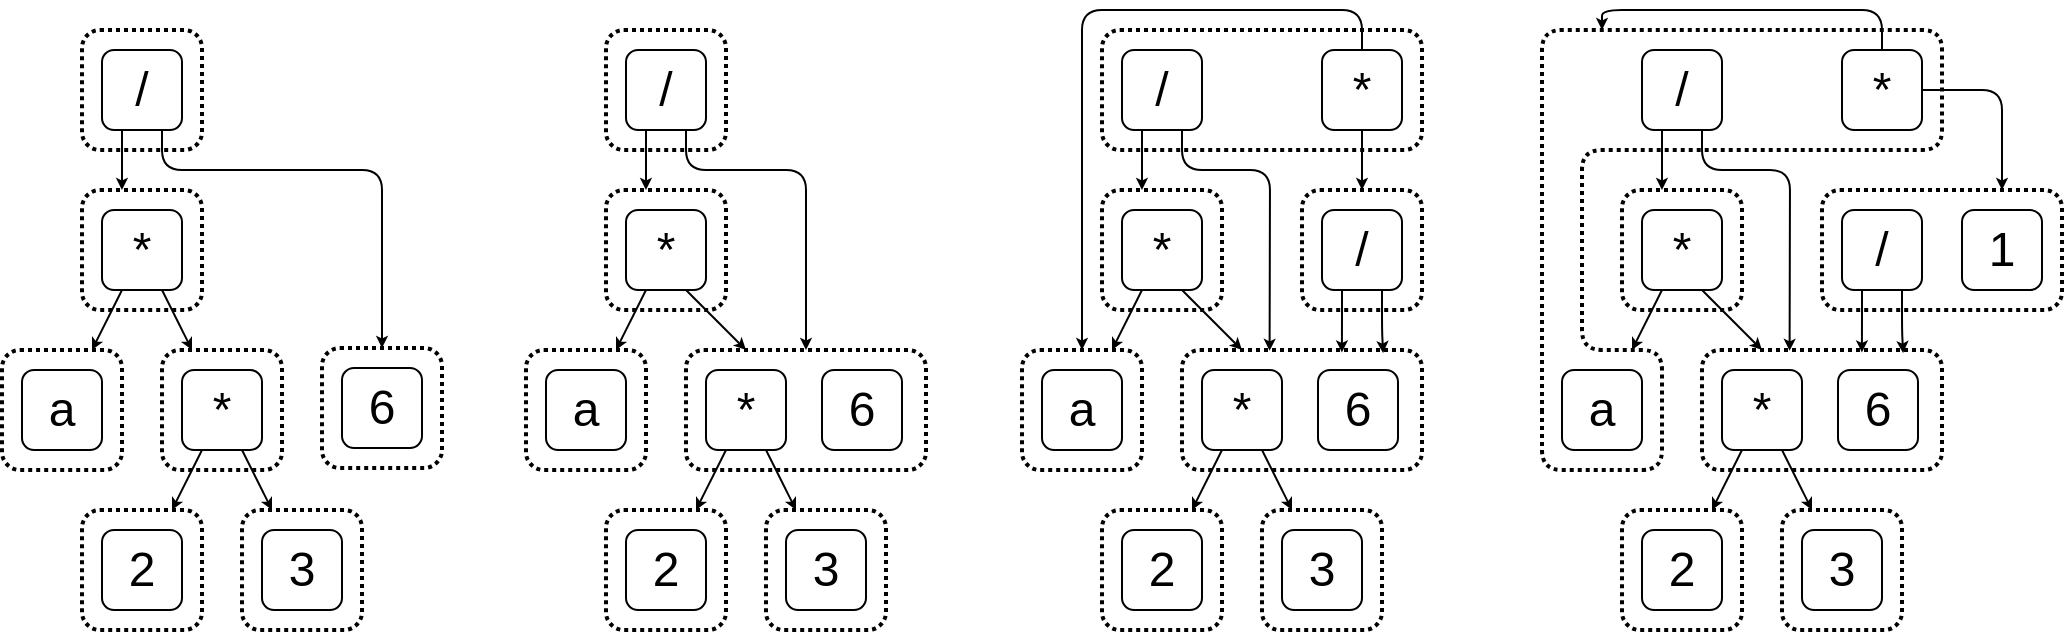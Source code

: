 <mxfile version="14.4.4" type="device"><diagram id="xNKCYX4E8J_99azMfX-B" name="Page-1"><mxGraphModel dx="1640" dy="331" grid="1" gridSize="10" guides="1" tooltips="1" connect="1" arrows="1" fold="1" page="1" pageScale="1" pageWidth="850" pageHeight="1100" math="0" shadow="0"><root><mxCell id="0"/><mxCell id="1" parent="0"/><mxCell id="J8E94jdNzWXrNc1JOoXC-32" value="" style="group" parent="1" vertex="1" connectable="0"><mxGeometry x="-80" y="120" width="140" height="230" as="geometry"/></mxCell><mxCell id="J8E94jdNzWXrNc1JOoXC-1" value="" style="rounded=1;whiteSpace=wrap;html=1;fillColor=none;dashed=1;dashPattern=1 1;strokeWidth=2;" parent="J8E94jdNzWXrNc1JOoXC-32" vertex="1"><mxGeometry y="160" width="60" height="60" as="geometry"/></mxCell><mxCell id="J8E94jdNzWXrNc1JOoXC-2" value="" style="rounded=1;whiteSpace=wrap;html=1;fillColor=none;dashed=1;dashPattern=1 1;strokeWidth=2;" parent="J8E94jdNzWXrNc1JOoXC-32" vertex="1"><mxGeometry x="80" y="160" width="60" height="60" as="geometry"/></mxCell><mxCell id="J8E94jdNzWXrNc1JOoXC-3" value="" style="rounded=1;whiteSpace=wrap;html=1;fillColor=none;dashed=1;dashPattern=1 1;strokeWidth=2;" parent="J8E94jdNzWXrNc1JOoXC-32" vertex="1"><mxGeometry x="40" width="60" height="60" as="geometry"/></mxCell><mxCell id="J8E94jdNzWXrNc1JOoXC-4" value="" style="rounded=1;whiteSpace=wrap;html=1;fillColor=none;dashed=1;dashPattern=1 1;strokeWidth=2;" parent="J8E94jdNzWXrNc1JOoXC-32" vertex="1"><mxGeometry x="40" y="80" width="60" height="60" as="geometry"/></mxCell><mxCell id="J8E94jdNzWXrNc1JOoXC-6" value="&lt;font style=&quot;font-size: 24px;&quot;&gt;/&lt;/font&gt;" style="rounded=1;whiteSpace=wrap;html=1;fontSize=24;verticalAlign=middle;" parent="J8E94jdNzWXrNc1JOoXC-32" vertex="1"><mxGeometry x="50" y="10" width="40" height="40" as="geometry"/></mxCell><mxCell id="J8E94jdNzWXrNc1JOoXC-7" value="&lt;font style=&quot;font-size: 24px;&quot;&gt;a&lt;/font&gt;" style="rounded=1;whiteSpace=wrap;html=1;fontSize=24;verticalAlign=middle;" parent="J8E94jdNzWXrNc1JOoXC-32" vertex="1"><mxGeometry x="10" y="170" width="40" height="40" as="geometry"/></mxCell><mxCell id="J8E94jdNzWXrNc1JOoXC-8" value="*" style="rounded=1;whiteSpace=wrap;html=1;fontSize=24;verticalAlign=middle;" parent="J8E94jdNzWXrNc1JOoXC-32" vertex="1"><mxGeometry x="50" y="90" width="40" height="40" as="geometry"/></mxCell><mxCell id="J8E94jdNzWXrNc1JOoXC-9" value="*" style="rounded=1;whiteSpace=wrap;html=1;fontSize=24;verticalAlign=middle;" parent="J8E94jdNzWXrNc1JOoXC-32" vertex="1"><mxGeometry x="90" y="170" width="40" height="40" as="geometry"/></mxCell><mxCell id="J8E94jdNzWXrNc1JOoXC-10" value="" style="endArrow=classic;html=1;strokeWidth=1;exitX=0.25;exitY=1;exitDx=0;exitDy=0;endSize=3;" parent="J8E94jdNzWXrNc1JOoXC-32" source="J8E94jdNzWXrNc1JOoXC-8" target="J8E94jdNzWXrNc1JOoXC-1" edge="1"><mxGeometry width="50" height="50" relative="1" as="geometry"><mxPoint x="85" y="140" as="sourcePoint"/><mxPoint x="89.5" y="190" as="targetPoint"/></mxGeometry></mxCell><mxCell id="J8E94jdNzWXrNc1JOoXC-11" value="" style="endArrow=classic;html=1;strokeWidth=1;exitX=0.75;exitY=1;exitDx=0;exitDy=0;endSize=3;" parent="J8E94jdNzWXrNc1JOoXC-32" source="J8E94jdNzWXrNc1JOoXC-8" target="J8E94jdNzWXrNc1JOoXC-2" edge="1"><mxGeometry width="50" height="50" relative="1" as="geometry"><mxPoint x="100" y="140" as="sourcePoint"/><mxPoint x="67.02" y="178.98" as="targetPoint"/></mxGeometry></mxCell><mxCell id="J8E94jdNzWXrNc1JOoXC-12" value="" style="endArrow=classic;html=1;strokeWidth=1;exitX=0.25;exitY=1;exitDx=0;exitDy=0;endSize=3;entryX=0.333;entryY=0;entryDx=0;entryDy=0;entryPerimeter=0;" parent="J8E94jdNzWXrNc1JOoXC-32" source="J8E94jdNzWXrNc1JOoXC-6" target="J8E94jdNzWXrNc1JOoXC-4" edge="1"><mxGeometry width="50" height="50" relative="1" as="geometry"><mxPoint x="130" y="140" as="sourcePoint"/><mxPoint x="107.02" y="168.98" as="targetPoint"/></mxGeometry></mxCell><mxCell id="BcixgYx7239swEnMogi3-2" value="" style="rounded=1;whiteSpace=wrap;html=1;fillColor=none;dashed=1;dashPattern=1 1;strokeWidth=2;" vertex="1" parent="1"><mxGeometry x="80" y="279" width="60" height="60" as="geometry"/></mxCell><mxCell id="BcixgYx7239swEnMogi3-3" value="&lt;font style=&quot;font-size: 24px&quot;&gt;6&lt;/font&gt;" style="rounded=1;whiteSpace=wrap;html=1;fontSize=24;verticalAlign=middle;" vertex="1" parent="1"><mxGeometry x="90" y="289" width="40" height="40" as="geometry"/></mxCell><mxCell id="BcixgYx7239swEnMogi3-5" value="" style="rounded=1;whiteSpace=wrap;html=1;fillColor=none;dashed=1;dashPattern=1 1;strokeWidth=2;" vertex="1" parent="1"><mxGeometry x="-40" y="360" width="60" height="60" as="geometry"/></mxCell><mxCell id="BcixgYx7239swEnMogi3-6" value="2" style="rounded=1;whiteSpace=wrap;html=1;fontSize=24;verticalAlign=middle;" vertex="1" parent="1"><mxGeometry x="-30" y="370" width="40" height="40" as="geometry"/></mxCell><mxCell id="J8E94jdNzWXrNc1JOoXC-5" style="edgeStyle=none;orthogonalLoop=1;jettySize=auto;html=1;exitX=0.75;exitY=1;exitDx=0;exitDy=0;strokeColor=#000000;rounded=1;endSize=3;entryX=0.5;entryY=0;entryDx=0;entryDy=0;" parent="1" source="J8E94jdNzWXrNc1JOoXC-6" target="BcixgYx7239swEnMogi3-2" edge="1"><mxGeometry relative="1" as="geometry"><mxPoint x="164.79" y="205.933" as="targetPoint"/><Array as="points"><mxPoint y="190"/><mxPoint x="110" y="190"/></Array></mxGeometry></mxCell><mxCell id="BcixgYx7239swEnMogi3-8" value="" style="rounded=1;whiteSpace=wrap;html=1;fillColor=none;dashed=1;dashPattern=1 1;strokeWidth=2;" vertex="1" parent="1"><mxGeometry x="40" y="360" width="60" height="60" as="geometry"/></mxCell><mxCell id="BcixgYx7239swEnMogi3-9" value="3" style="rounded=1;whiteSpace=wrap;html=1;fontSize=24;verticalAlign=middle;" vertex="1" parent="1"><mxGeometry x="50" y="370" width="40" height="40" as="geometry"/></mxCell><mxCell id="BcixgYx7239swEnMogi3-12" value="" style="endArrow=classic;html=1;strokeWidth=1;exitX=0.25;exitY=1;exitDx=0;exitDy=0;endSize=3;entryX=0.75;entryY=0;entryDx=0;entryDy=0;" edge="1" parent="1" source="J8E94jdNzWXrNc1JOoXC-9" target="BcixgYx7239swEnMogi3-5"><mxGeometry width="50" height="50" relative="1" as="geometry"><mxPoint x="-17.5" y="330" as="sourcePoint"/><mxPoint x="-2.5" y="360" as="targetPoint"/></mxGeometry></mxCell><mxCell id="BcixgYx7239swEnMogi3-13" value="" style="endArrow=classic;html=1;strokeWidth=1;endSize=3;exitX=0.75;exitY=1;exitDx=0;exitDy=0;" edge="1" parent="1" source="J8E94jdNzWXrNc1JOoXC-9" target="BcixgYx7239swEnMogi3-8"><mxGeometry width="50" height="50" relative="1" as="geometry"><mxPoint x="50" y="339" as="sourcePoint"/><mxPoint x="60" y="360" as="targetPoint"/></mxGeometry></mxCell><mxCell id="BcixgYx7239swEnMogi3-15" value="" style="group" vertex="1" connectable="0" parent="1"><mxGeometry x="202" y="120" width="220" height="230" as="geometry"/></mxCell><mxCell id="BcixgYx7239swEnMogi3-16" value="" style="rounded=1;whiteSpace=wrap;html=1;fillColor=none;dashed=1;dashPattern=1 1;strokeWidth=2;" vertex="1" parent="BcixgYx7239swEnMogi3-15"><mxGeometry x="-20" y="160" width="60" height="60" as="geometry"/></mxCell><mxCell id="BcixgYx7239swEnMogi3-17" value="" style="rounded=1;whiteSpace=wrap;html=1;fillColor=none;dashed=1;dashPattern=1 1;strokeWidth=2;" vertex="1" parent="BcixgYx7239swEnMogi3-15"><mxGeometry x="60" y="160" width="120" height="60" as="geometry"/></mxCell><mxCell id="BcixgYx7239swEnMogi3-18" value="" style="rounded=1;whiteSpace=wrap;html=1;fillColor=none;dashed=1;dashPattern=1 1;strokeWidth=2;" vertex="1" parent="BcixgYx7239swEnMogi3-15"><mxGeometry x="20" width="60" height="60" as="geometry"/></mxCell><mxCell id="BcixgYx7239swEnMogi3-19" value="" style="rounded=1;whiteSpace=wrap;html=1;fillColor=none;dashed=1;dashPattern=1 1;strokeWidth=2;" vertex="1" parent="BcixgYx7239swEnMogi3-15"><mxGeometry x="20" y="80" width="60" height="60" as="geometry"/></mxCell><mxCell id="BcixgYx7239swEnMogi3-20" value="&lt;font style=&quot;font-size: 24px;&quot;&gt;/&lt;/font&gt;" style="rounded=1;whiteSpace=wrap;html=1;fontSize=24;verticalAlign=middle;" vertex="1" parent="BcixgYx7239swEnMogi3-15"><mxGeometry x="30" y="10" width="40" height="40" as="geometry"/></mxCell><mxCell id="BcixgYx7239swEnMogi3-21" value="&lt;font style=&quot;font-size: 24px;&quot;&gt;a&lt;/font&gt;" style="rounded=1;whiteSpace=wrap;html=1;fontSize=24;verticalAlign=middle;" vertex="1" parent="BcixgYx7239swEnMogi3-15"><mxGeometry x="-10" y="170" width="40" height="40" as="geometry"/></mxCell><mxCell id="BcixgYx7239swEnMogi3-22" value="*" style="rounded=1;whiteSpace=wrap;html=1;fontSize=24;verticalAlign=middle;" vertex="1" parent="BcixgYx7239swEnMogi3-15"><mxGeometry x="30" y="90" width="40" height="40" as="geometry"/></mxCell><mxCell id="BcixgYx7239swEnMogi3-23" value="*" style="rounded=1;whiteSpace=wrap;html=1;fontSize=24;verticalAlign=middle;" vertex="1" parent="BcixgYx7239swEnMogi3-15"><mxGeometry x="70" y="170" width="40" height="40" as="geometry"/></mxCell><mxCell id="BcixgYx7239swEnMogi3-24" value="" style="endArrow=classic;html=1;strokeWidth=1;exitX=0.25;exitY=1;exitDx=0;exitDy=0;endSize=3;" edge="1" parent="BcixgYx7239swEnMogi3-15" source="BcixgYx7239swEnMogi3-22" target="BcixgYx7239swEnMogi3-16"><mxGeometry width="50" height="50" relative="1" as="geometry"><mxPoint x="65" y="140" as="sourcePoint"/><mxPoint x="69.5" y="190" as="targetPoint"/></mxGeometry></mxCell><mxCell id="BcixgYx7239swEnMogi3-25" value="" style="endArrow=classic;html=1;strokeWidth=1;exitX=0.75;exitY=1;exitDx=0;exitDy=0;endSize=3;" edge="1" parent="BcixgYx7239swEnMogi3-15" source="BcixgYx7239swEnMogi3-22" target="BcixgYx7239swEnMogi3-17"><mxGeometry width="50" height="50" relative="1" as="geometry"><mxPoint x="80" y="140" as="sourcePoint"/><mxPoint x="47.02" y="178.98" as="targetPoint"/></mxGeometry></mxCell><mxCell id="BcixgYx7239swEnMogi3-26" value="" style="endArrow=classic;html=1;strokeWidth=1;exitX=0.25;exitY=1;exitDx=0;exitDy=0;endSize=3;entryX=0.333;entryY=0;entryDx=0;entryDy=0;entryPerimeter=0;" edge="1" parent="BcixgYx7239swEnMogi3-15" source="BcixgYx7239swEnMogi3-20" target="BcixgYx7239swEnMogi3-19"><mxGeometry width="50" height="50" relative="1" as="geometry"><mxPoint x="110" y="140" as="sourcePoint"/><mxPoint x="87.02" y="168.98" as="targetPoint"/></mxGeometry></mxCell><mxCell id="BcixgYx7239swEnMogi3-29" value="&lt;font style=&quot;font-size: 24px&quot;&gt;6&lt;/font&gt;" style="rounded=1;whiteSpace=wrap;html=1;fontSize=24;verticalAlign=middle;" vertex="1" parent="BcixgYx7239swEnMogi3-15"><mxGeometry x="128" y="170" width="40" height="40" as="geometry"/></mxCell><mxCell id="BcixgYx7239swEnMogi3-34" style="edgeStyle=none;orthogonalLoop=1;jettySize=auto;html=1;exitX=0.75;exitY=1;exitDx=0;exitDy=0;strokeColor=#000000;rounded=1;endSize=3;entryX=0.5;entryY=0;entryDx=0;entryDy=0;" edge="1" parent="BcixgYx7239swEnMogi3-15" source="BcixgYx7239swEnMogi3-20" target="BcixgYx7239swEnMogi3-17"><mxGeometry relative="1" as="geometry"><mxPoint x="170" y="159" as="targetPoint"/><Array as="points"><mxPoint x="60" y="70"/><mxPoint x="120" y="70"/></Array></mxGeometry></mxCell><mxCell id="BcixgYx7239swEnMogi3-31" value="" style="rounded=1;whiteSpace=wrap;html=1;fillColor=none;dashed=1;dashPattern=1 1;strokeWidth=2;" vertex="1" parent="1"><mxGeometry x="222" y="360" width="60" height="60" as="geometry"/></mxCell><mxCell id="BcixgYx7239swEnMogi3-32" value="2" style="rounded=1;whiteSpace=wrap;html=1;fontSize=24;verticalAlign=middle;" vertex="1" parent="1"><mxGeometry x="232" y="370" width="40" height="40" as="geometry"/></mxCell><mxCell id="BcixgYx7239swEnMogi3-35" value="" style="rounded=1;whiteSpace=wrap;html=1;fillColor=none;dashed=1;dashPattern=1 1;strokeWidth=2;" vertex="1" parent="1"><mxGeometry x="302" y="360" width="60" height="60" as="geometry"/></mxCell><mxCell id="BcixgYx7239swEnMogi3-36" value="3" style="rounded=1;whiteSpace=wrap;html=1;fontSize=24;verticalAlign=middle;" vertex="1" parent="1"><mxGeometry x="312" y="370" width="40" height="40" as="geometry"/></mxCell><mxCell id="BcixgYx7239swEnMogi3-38" value="" style="endArrow=classic;html=1;strokeWidth=1;exitX=0.25;exitY=1;exitDx=0;exitDy=0;endSize=3;entryX=0.75;entryY=0;entryDx=0;entryDy=0;" edge="1" parent="1" source="BcixgYx7239swEnMogi3-23" target="BcixgYx7239swEnMogi3-31"><mxGeometry width="50" height="50" relative="1" as="geometry"><mxPoint x="244.5" y="330" as="sourcePoint"/><mxPoint x="259.5" y="360" as="targetPoint"/></mxGeometry></mxCell><mxCell id="BcixgYx7239swEnMogi3-39" value="" style="endArrow=classic;html=1;strokeWidth=1;endSize=3;exitX=0.75;exitY=1;exitDx=0;exitDy=0;" edge="1" parent="1" source="BcixgYx7239swEnMogi3-23" target="BcixgYx7239swEnMogi3-35"><mxGeometry width="50" height="50" relative="1" as="geometry"><mxPoint x="312" y="339" as="sourcePoint"/><mxPoint x="322" y="360" as="targetPoint"/></mxGeometry></mxCell><mxCell id="BcixgYx7239swEnMogi3-41" value="" style="group" vertex="1" connectable="0" parent="1"><mxGeometry x="430" y="120" width="220" height="230" as="geometry"/></mxCell><mxCell id="BcixgYx7239swEnMogi3-42" value="" style="rounded=1;whiteSpace=wrap;html=1;fillColor=none;dashed=1;dashPattern=1 1;strokeWidth=2;" vertex="1" parent="BcixgYx7239swEnMogi3-41"><mxGeometry y="160" width="60" height="60" as="geometry"/></mxCell><mxCell id="BcixgYx7239swEnMogi3-43" value="" style="rounded=1;whiteSpace=wrap;html=1;fillColor=none;dashed=1;dashPattern=1 1;strokeWidth=2;" vertex="1" parent="BcixgYx7239swEnMogi3-41"><mxGeometry x="80" y="160" width="120" height="60" as="geometry"/></mxCell><mxCell id="BcixgYx7239swEnMogi3-44" value="" style="rounded=1;whiteSpace=wrap;html=1;fillColor=none;dashed=1;dashPattern=1 1;strokeWidth=2;" vertex="1" parent="BcixgYx7239swEnMogi3-41"><mxGeometry x="40" width="160" height="60" as="geometry"/></mxCell><mxCell id="BcixgYx7239swEnMogi3-45" value="" style="rounded=1;whiteSpace=wrap;html=1;fillColor=none;dashed=1;dashPattern=1 1;strokeWidth=2;" vertex="1" parent="BcixgYx7239swEnMogi3-41"><mxGeometry x="40" y="80" width="60" height="60" as="geometry"/></mxCell><mxCell id="BcixgYx7239swEnMogi3-46" value="&lt;font style=&quot;font-size: 24px;&quot;&gt;/&lt;/font&gt;" style="rounded=1;whiteSpace=wrap;html=1;fontSize=24;verticalAlign=middle;" vertex="1" parent="BcixgYx7239swEnMogi3-41"><mxGeometry x="50" y="10" width="40" height="40" as="geometry"/></mxCell><mxCell id="BcixgYx7239swEnMogi3-47" value="&lt;font style=&quot;font-size: 24px;&quot;&gt;a&lt;/font&gt;" style="rounded=1;whiteSpace=wrap;html=1;fontSize=24;verticalAlign=middle;" vertex="1" parent="BcixgYx7239swEnMogi3-41"><mxGeometry x="10" y="170" width="40" height="40" as="geometry"/></mxCell><mxCell id="BcixgYx7239swEnMogi3-48" value="*" style="rounded=1;whiteSpace=wrap;html=1;fontSize=24;verticalAlign=middle;" vertex="1" parent="BcixgYx7239swEnMogi3-41"><mxGeometry x="50" y="90" width="40" height="40" as="geometry"/></mxCell><mxCell id="BcixgYx7239swEnMogi3-49" value="*" style="rounded=1;whiteSpace=wrap;html=1;fontSize=24;verticalAlign=middle;" vertex="1" parent="BcixgYx7239swEnMogi3-41"><mxGeometry x="90" y="170" width="40" height="40" as="geometry"/></mxCell><mxCell id="BcixgYx7239swEnMogi3-50" value="" style="endArrow=classic;html=1;strokeWidth=1;exitX=0.25;exitY=1;exitDx=0;exitDy=0;endSize=3;" edge="1" parent="BcixgYx7239swEnMogi3-41" source="BcixgYx7239swEnMogi3-48" target="BcixgYx7239swEnMogi3-42"><mxGeometry width="50" height="50" relative="1" as="geometry"><mxPoint x="85" y="140" as="sourcePoint"/><mxPoint x="89.5" y="190" as="targetPoint"/></mxGeometry></mxCell><mxCell id="BcixgYx7239swEnMogi3-51" value="" style="endArrow=classic;html=1;strokeWidth=1;exitX=0.75;exitY=1;exitDx=0;exitDy=0;endSize=3;" edge="1" parent="BcixgYx7239swEnMogi3-41" source="BcixgYx7239swEnMogi3-48" target="BcixgYx7239swEnMogi3-43"><mxGeometry width="50" height="50" relative="1" as="geometry"><mxPoint x="100" y="140" as="sourcePoint"/><mxPoint x="67.02" y="178.98" as="targetPoint"/></mxGeometry></mxCell><mxCell id="BcixgYx7239swEnMogi3-52" value="" style="endArrow=classic;html=1;strokeWidth=1;exitX=0.25;exitY=1;exitDx=0;exitDy=0;endSize=3;entryX=0.333;entryY=0;entryDx=0;entryDy=0;entryPerimeter=0;" edge="1" parent="BcixgYx7239swEnMogi3-41" source="BcixgYx7239swEnMogi3-46" target="BcixgYx7239swEnMogi3-45"><mxGeometry width="50" height="50" relative="1" as="geometry"><mxPoint x="130" y="140" as="sourcePoint"/><mxPoint x="107.02" y="168.98" as="targetPoint"/></mxGeometry></mxCell><mxCell id="BcixgYx7239swEnMogi3-54" value="&lt;font style=&quot;font-size: 24px&quot;&gt;6&lt;/font&gt;" style="rounded=1;whiteSpace=wrap;html=1;fontSize=24;verticalAlign=middle;" vertex="1" parent="BcixgYx7239swEnMogi3-41"><mxGeometry x="148" y="170" width="40" height="40" as="geometry"/></mxCell><mxCell id="BcixgYx7239swEnMogi3-55" style="edgeStyle=none;orthogonalLoop=1;jettySize=auto;html=1;exitX=0.75;exitY=1;exitDx=0;exitDy=0;strokeColor=#000000;rounded=1;endSize=3;entryX=0.365;entryY=0.007;entryDx=0;entryDy=0;entryPerimeter=0;" edge="1" parent="BcixgYx7239swEnMogi3-41" source="BcixgYx7239swEnMogi3-46" target="BcixgYx7239swEnMogi3-43"><mxGeometry relative="1" as="geometry"><mxPoint x="190" y="159" as="targetPoint"/><Array as="points"><mxPoint x="80" y="70"/><mxPoint x="124" y="70"/></Array></mxGeometry></mxCell><mxCell id="BcixgYx7239swEnMogi3-66" value="*" style="rounded=1;whiteSpace=wrap;html=1;fontSize=24;verticalAlign=middle;" vertex="1" parent="BcixgYx7239swEnMogi3-41"><mxGeometry x="150" y="10" width="40" height="40" as="geometry"/></mxCell><mxCell id="BcixgYx7239swEnMogi3-70" style="edgeStyle=none;orthogonalLoop=1;jettySize=auto;html=1;exitX=0.5;exitY=0;exitDx=0;exitDy=0;entryX=0.5;entryY=0;entryDx=0;entryDy=0;endSize=3;strokeWidth=1;" edge="1" parent="BcixgYx7239swEnMogi3-41" source="BcixgYx7239swEnMogi3-66" target="BcixgYx7239swEnMogi3-42"><mxGeometry relative="1" as="geometry"><Array as="points"><mxPoint x="170" y="-10"/><mxPoint x="30" y="-10"/></Array></mxGeometry></mxCell><mxCell id="BcixgYx7239swEnMogi3-72" value="" style="rounded=1;whiteSpace=wrap;html=1;fillColor=none;dashed=1;dashPattern=1 1;strokeWidth=2;" vertex="1" parent="BcixgYx7239swEnMogi3-41"><mxGeometry x="140" y="80" width="60" height="60" as="geometry"/></mxCell><mxCell id="BcixgYx7239swEnMogi3-73" value="&lt;font style=&quot;font-size: 24px;&quot;&gt;/&lt;/font&gt;" style="rounded=1;whiteSpace=wrap;html=1;fontSize=24;verticalAlign=middle;" vertex="1" parent="BcixgYx7239swEnMogi3-41"><mxGeometry x="150" y="90" width="40" height="40" as="geometry"/></mxCell><mxCell id="BcixgYx7239swEnMogi3-74" style="edgeStyle=none;orthogonalLoop=1;jettySize=auto;html=1;exitX=0.5;exitY=1;exitDx=0;exitDy=0;entryX=0.5;entryY=0;entryDx=0;entryDy=0;endSize=3;strokeWidth=1;" edge="1" parent="BcixgYx7239swEnMogi3-41" source="BcixgYx7239swEnMogi3-66" target="BcixgYx7239swEnMogi3-72"><mxGeometry relative="1" as="geometry"/></mxCell><mxCell id="BcixgYx7239swEnMogi3-76" style="edgeStyle=none;orthogonalLoop=1;jettySize=auto;html=1;exitX=0.75;exitY=1;exitDx=0;exitDy=0;entryX=0.838;entryY=0.026;entryDx=0;entryDy=0;endSize=3;strokeWidth=1;entryPerimeter=0;" edge="1" parent="BcixgYx7239swEnMogi3-41" source="BcixgYx7239swEnMogi3-73" target="BcixgYx7239swEnMogi3-43"><mxGeometry relative="1" as="geometry"><Array as="points"><mxPoint x="180" y="150"/></Array></mxGeometry></mxCell><mxCell id="BcixgYx7239swEnMogi3-75" style="edgeStyle=none;orthogonalLoop=1;jettySize=auto;html=1;exitX=0.25;exitY=1;exitDx=0;exitDy=0;endSize=3;strokeWidth=1;entryX=0.666;entryY=0.02;entryDx=0;entryDy=0;entryPerimeter=0;" edge="1" parent="BcixgYx7239swEnMogi3-41" source="BcixgYx7239swEnMogi3-73" target="BcixgYx7239swEnMogi3-43"><mxGeometry relative="1" as="geometry"><Array as="points"><mxPoint x="160" y="150"/></Array></mxGeometry></mxCell><mxCell id="BcixgYx7239swEnMogi3-57" value="" style="rounded=1;whiteSpace=wrap;html=1;fillColor=none;dashed=1;dashPattern=1 1;strokeWidth=2;" vertex="1" parent="1"><mxGeometry x="470" y="360" width="60" height="60" as="geometry"/></mxCell><mxCell id="BcixgYx7239swEnMogi3-58" value="2" style="rounded=1;whiteSpace=wrap;html=1;fontSize=24;verticalAlign=middle;" vertex="1" parent="1"><mxGeometry x="480" y="370" width="40" height="40" as="geometry"/></mxCell><mxCell id="BcixgYx7239swEnMogi3-60" value="" style="rounded=1;whiteSpace=wrap;html=1;fillColor=none;dashed=1;dashPattern=1 1;strokeWidth=2;" vertex="1" parent="1"><mxGeometry x="550" y="360" width="60" height="60" as="geometry"/></mxCell><mxCell id="BcixgYx7239swEnMogi3-61" value="3" style="rounded=1;whiteSpace=wrap;html=1;fontSize=24;verticalAlign=middle;" vertex="1" parent="1"><mxGeometry x="560" y="370" width="40" height="40" as="geometry"/></mxCell><mxCell id="BcixgYx7239swEnMogi3-63" value="" style="endArrow=classic;html=1;strokeWidth=1;exitX=0.25;exitY=1;exitDx=0;exitDy=0;endSize=3;entryX=0.75;entryY=0;entryDx=0;entryDy=0;" edge="1" parent="1" source="BcixgYx7239swEnMogi3-49" target="BcixgYx7239swEnMogi3-57"><mxGeometry width="50" height="50" relative="1" as="geometry"><mxPoint x="492.5" y="330" as="sourcePoint"/><mxPoint x="507.5" y="360" as="targetPoint"/></mxGeometry></mxCell><mxCell id="BcixgYx7239swEnMogi3-64" value="" style="endArrow=classic;html=1;strokeWidth=1;endSize=3;exitX=0.75;exitY=1;exitDx=0;exitDy=0;" edge="1" parent="1" source="BcixgYx7239swEnMogi3-49" target="BcixgYx7239swEnMogi3-60"><mxGeometry width="50" height="50" relative="1" as="geometry"><mxPoint x="560" y="339" as="sourcePoint"/><mxPoint x="570" y="360" as="targetPoint"/></mxGeometry></mxCell><mxCell id="BcixgYx7239swEnMogi3-78" value="" style="group" vertex="1" connectable="0" parent="1"><mxGeometry x="690" y="120" width="260" height="230" as="geometry"/></mxCell><mxCell id="BcixgYx7239swEnMogi3-80" value="" style="rounded=1;whiteSpace=wrap;html=1;fillColor=none;dashed=1;dashPattern=1 1;strokeWidth=2;" vertex="1" parent="BcixgYx7239swEnMogi3-78"><mxGeometry x="80" y="160" width="120" height="60" as="geometry"/></mxCell><mxCell id="BcixgYx7239swEnMogi3-82" value="" style="rounded=1;whiteSpace=wrap;html=1;fillColor=none;dashed=1;dashPattern=1 1;strokeWidth=2;" vertex="1" parent="BcixgYx7239swEnMogi3-78"><mxGeometry x="40" y="80" width="60" height="60" as="geometry"/></mxCell><mxCell id="BcixgYx7239swEnMogi3-83" value="&lt;font style=&quot;font-size: 24px;&quot;&gt;/&lt;/font&gt;" style="rounded=1;whiteSpace=wrap;html=1;fontSize=24;verticalAlign=middle;" vertex="1" parent="BcixgYx7239swEnMogi3-78"><mxGeometry x="50" y="10" width="40" height="40" as="geometry"/></mxCell><mxCell id="BcixgYx7239swEnMogi3-84" value="&lt;font style=&quot;font-size: 24px;&quot;&gt;a&lt;/font&gt;" style="rounded=1;whiteSpace=wrap;html=1;fontSize=24;verticalAlign=middle;" vertex="1" parent="BcixgYx7239swEnMogi3-78"><mxGeometry x="10" y="170" width="40" height="40" as="geometry"/></mxCell><mxCell id="BcixgYx7239swEnMogi3-85" value="*" style="rounded=1;whiteSpace=wrap;html=1;fontSize=24;verticalAlign=middle;" vertex="1" parent="BcixgYx7239swEnMogi3-78"><mxGeometry x="50" y="90" width="40" height="40" as="geometry"/></mxCell><mxCell id="BcixgYx7239swEnMogi3-86" value="*" style="rounded=1;whiteSpace=wrap;html=1;fontSize=24;verticalAlign=middle;" vertex="1" parent="BcixgYx7239swEnMogi3-78"><mxGeometry x="90" y="170" width="40" height="40" as="geometry"/></mxCell><mxCell id="BcixgYx7239swEnMogi3-87" value="" style="endArrow=classic;html=1;strokeWidth=1;exitX=0.25;exitY=1;exitDx=0;exitDy=0;endSize=3;" edge="1" parent="BcixgYx7239swEnMogi3-78" source="BcixgYx7239swEnMogi3-85"><mxGeometry width="50" height="50" relative="1" as="geometry"><mxPoint x="85" y="140" as="sourcePoint"/><mxPoint x="45" y="160" as="targetPoint"/></mxGeometry></mxCell><mxCell id="BcixgYx7239swEnMogi3-88" value="" style="endArrow=classic;html=1;strokeWidth=1;exitX=0.75;exitY=1;exitDx=0;exitDy=0;endSize=3;" edge="1" parent="BcixgYx7239swEnMogi3-78" source="BcixgYx7239swEnMogi3-85" target="BcixgYx7239swEnMogi3-80"><mxGeometry width="50" height="50" relative="1" as="geometry"><mxPoint x="100" y="140" as="sourcePoint"/><mxPoint x="67.02" y="178.98" as="targetPoint"/></mxGeometry></mxCell><mxCell id="BcixgYx7239swEnMogi3-89" value="" style="endArrow=classic;html=1;strokeWidth=1;exitX=0.25;exitY=1;exitDx=0;exitDy=0;endSize=3;entryX=0.333;entryY=0;entryDx=0;entryDy=0;entryPerimeter=0;" edge="1" parent="BcixgYx7239swEnMogi3-78" source="BcixgYx7239swEnMogi3-83" target="BcixgYx7239swEnMogi3-82"><mxGeometry width="50" height="50" relative="1" as="geometry"><mxPoint x="130" y="140" as="sourcePoint"/><mxPoint x="107.02" y="168.98" as="targetPoint"/></mxGeometry></mxCell><mxCell id="BcixgYx7239swEnMogi3-91" value="&lt;font style=&quot;font-size: 24px&quot;&gt;6&lt;/font&gt;" style="rounded=1;whiteSpace=wrap;html=1;fontSize=24;verticalAlign=middle;" vertex="1" parent="BcixgYx7239swEnMogi3-78"><mxGeometry x="148" y="170" width="40" height="40" as="geometry"/></mxCell><mxCell id="BcixgYx7239swEnMogi3-92" style="edgeStyle=none;orthogonalLoop=1;jettySize=auto;html=1;exitX=0.75;exitY=1;exitDx=0;exitDy=0;strokeColor=#000000;rounded=1;endSize=3;entryX=0.365;entryY=0.007;entryDx=0;entryDy=0;entryPerimeter=0;" edge="1" parent="BcixgYx7239swEnMogi3-78" source="BcixgYx7239swEnMogi3-83" target="BcixgYx7239swEnMogi3-80"><mxGeometry relative="1" as="geometry"><mxPoint x="190" y="159" as="targetPoint"/><Array as="points"><mxPoint x="80" y="70"/><mxPoint x="124" y="70"/></Array></mxGeometry></mxCell><mxCell id="BcixgYx7239swEnMogi3-93" value="*" style="rounded=1;whiteSpace=wrap;html=1;fontSize=24;verticalAlign=middle;" vertex="1" parent="BcixgYx7239swEnMogi3-78"><mxGeometry x="150" y="10" width="40" height="40" as="geometry"/></mxCell><mxCell id="BcixgYx7239swEnMogi3-94" style="edgeStyle=none;orthogonalLoop=1;jettySize=auto;html=1;exitX=0.5;exitY=0;exitDx=0;exitDy=0;endSize=3;strokeWidth=1;" edge="1" parent="BcixgYx7239swEnMogi3-78" source="BcixgYx7239swEnMogi3-93"><mxGeometry relative="1" as="geometry"><Array as="points"><mxPoint x="170" y="-10"/><mxPoint x="30" y="-10"/></Array><mxPoint x="30" as="targetPoint"/></mxGeometry></mxCell><mxCell id="BcixgYx7239swEnMogi3-95" value="" style="rounded=1;whiteSpace=wrap;html=1;fillColor=none;dashed=1;dashPattern=1 1;strokeWidth=2;" vertex="1" parent="BcixgYx7239swEnMogi3-78"><mxGeometry x="140" y="80" width="120" height="60" as="geometry"/></mxCell><mxCell id="BcixgYx7239swEnMogi3-96" value="&lt;font style=&quot;font-size: 24px;&quot;&gt;/&lt;/font&gt;" style="rounded=1;whiteSpace=wrap;html=1;fontSize=24;verticalAlign=middle;" vertex="1" parent="BcixgYx7239swEnMogi3-78"><mxGeometry x="150" y="90" width="40" height="40" as="geometry"/></mxCell><mxCell id="BcixgYx7239swEnMogi3-97" style="edgeStyle=none;orthogonalLoop=1;jettySize=auto;html=1;exitX=1;exitY=0.5;exitDx=0;exitDy=0;entryX=0.75;entryY=0;entryDx=0;entryDy=0;endSize=3;strokeWidth=1;" edge="1" parent="BcixgYx7239swEnMogi3-78" source="BcixgYx7239swEnMogi3-93" target="BcixgYx7239swEnMogi3-95"><mxGeometry relative="1" as="geometry"><Array as="points"><mxPoint x="230" y="30"/></Array></mxGeometry></mxCell><mxCell id="BcixgYx7239swEnMogi3-98" style="edgeStyle=none;orthogonalLoop=1;jettySize=auto;html=1;exitX=0.75;exitY=1;exitDx=0;exitDy=0;entryX=0.838;entryY=0.026;entryDx=0;entryDy=0;endSize=3;strokeWidth=1;entryPerimeter=0;" edge="1" parent="BcixgYx7239swEnMogi3-78" source="BcixgYx7239swEnMogi3-96" target="BcixgYx7239swEnMogi3-80"><mxGeometry relative="1" as="geometry"><Array as="points"><mxPoint x="180" y="150"/></Array></mxGeometry></mxCell><mxCell id="BcixgYx7239swEnMogi3-99" style="edgeStyle=none;orthogonalLoop=1;jettySize=auto;html=1;exitX=0.25;exitY=1;exitDx=0;exitDy=0;endSize=3;strokeWidth=1;entryX=0.666;entryY=0.02;entryDx=0;entryDy=0;entryPerimeter=0;" edge="1" parent="BcixgYx7239swEnMogi3-78" source="BcixgYx7239swEnMogi3-96" target="BcixgYx7239swEnMogi3-80"><mxGeometry relative="1" as="geometry"><Array as="points"><mxPoint x="160" y="150"/></Array></mxGeometry></mxCell><mxCell id="BcixgYx7239swEnMogi3-187" value="" style="endArrow=none;html=1;dashed=1;strokeWidth=2;dashPattern=1 1;" edge="1" parent="BcixgYx7239swEnMogi3-78"><mxGeometry width="50" height="50" relative="1" as="geometry"><mxPoint x="-4.547e-13" y="190" as="sourcePoint"/><mxPoint x="-4.547e-13" y="190" as="targetPoint"/><Array as="points"><mxPoint y="220"/><mxPoint x="60" y="220"/><mxPoint x="60" y="160"/><mxPoint x="20" y="160"/><mxPoint x="20" y="60"/><mxPoint x="200" y="60"/><mxPoint x="200"/><mxPoint/></Array></mxGeometry></mxCell><mxCell id="BcixgYx7239swEnMogi3-101" value="" style="rounded=1;whiteSpace=wrap;html=1;fillColor=none;dashed=1;dashPattern=1 1;strokeWidth=2;" vertex="1" parent="1"><mxGeometry x="730" y="360" width="60" height="60" as="geometry"/></mxCell><mxCell id="BcixgYx7239swEnMogi3-102" value="2" style="rounded=1;whiteSpace=wrap;html=1;fontSize=24;verticalAlign=middle;" vertex="1" parent="1"><mxGeometry x="740" y="370" width="40" height="40" as="geometry"/></mxCell><mxCell id="BcixgYx7239swEnMogi3-104" value="" style="rounded=1;whiteSpace=wrap;html=1;fillColor=none;dashed=1;dashPattern=1 1;strokeWidth=2;" vertex="1" parent="1"><mxGeometry x="810" y="360" width="60" height="60" as="geometry"/></mxCell><mxCell id="BcixgYx7239swEnMogi3-105" value="3" style="rounded=1;whiteSpace=wrap;html=1;fontSize=24;verticalAlign=middle;" vertex="1" parent="1"><mxGeometry x="820" y="370" width="40" height="40" as="geometry"/></mxCell><mxCell id="BcixgYx7239swEnMogi3-107" value="" style="endArrow=classic;html=1;strokeWidth=1;exitX=0.25;exitY=1;exitDx=0;exitDy=0;endSize=3;entryX=0.75;entryY=0;entryDx=0;entryDy=0;" edge="1" parent="1" source="BcixgYx7239swEnMogi3-86" target="BcixgYx7239swEnMogi3-101"><mxGeometry width="50" height="50" relative="1" as="geometry"><mxPoint x="752.5" y="330" as="sourcePoint"/><mxPoint x="767.5" y="360" as="targetPoint"/></mxGeometry></mxCell><mxCell id="BcixgYx7239swEnMogi3-108" value="" style="endArrow=classic;html=1;strokeWidth=1;endSize=3;exitX=0.75;exitY=1;exitDx=0;exitDy=0;" edge="1" parent="1" source="BcixgYx7239swEnMogi3-86" target="BcixgYx7239swEnMogi3-104"><mxGeometry width="50" height="50" relative="1" as="geometry"><mxPoint x="820" y="339" as="sourcePoint"/><mxPoint x="830" y="360" as="targetPoint"/></mxGeometry></mxCell><mxCell id="BcixgYx7239swEnMogi3-184" value="&lt;font style=&quot;font-size: 24px&quot;&gt;1&lt;/font&gt;" style="rounded=1;whiteSpace=wrap;html=1;fontSize=24;verticalAlign=middle;" vertex="1" parent="1"><mxGeometry x="900" y="210" width="40" height="40" as="geometry"/></mxCell></root></mxGraphModel></diagram></mxfile>